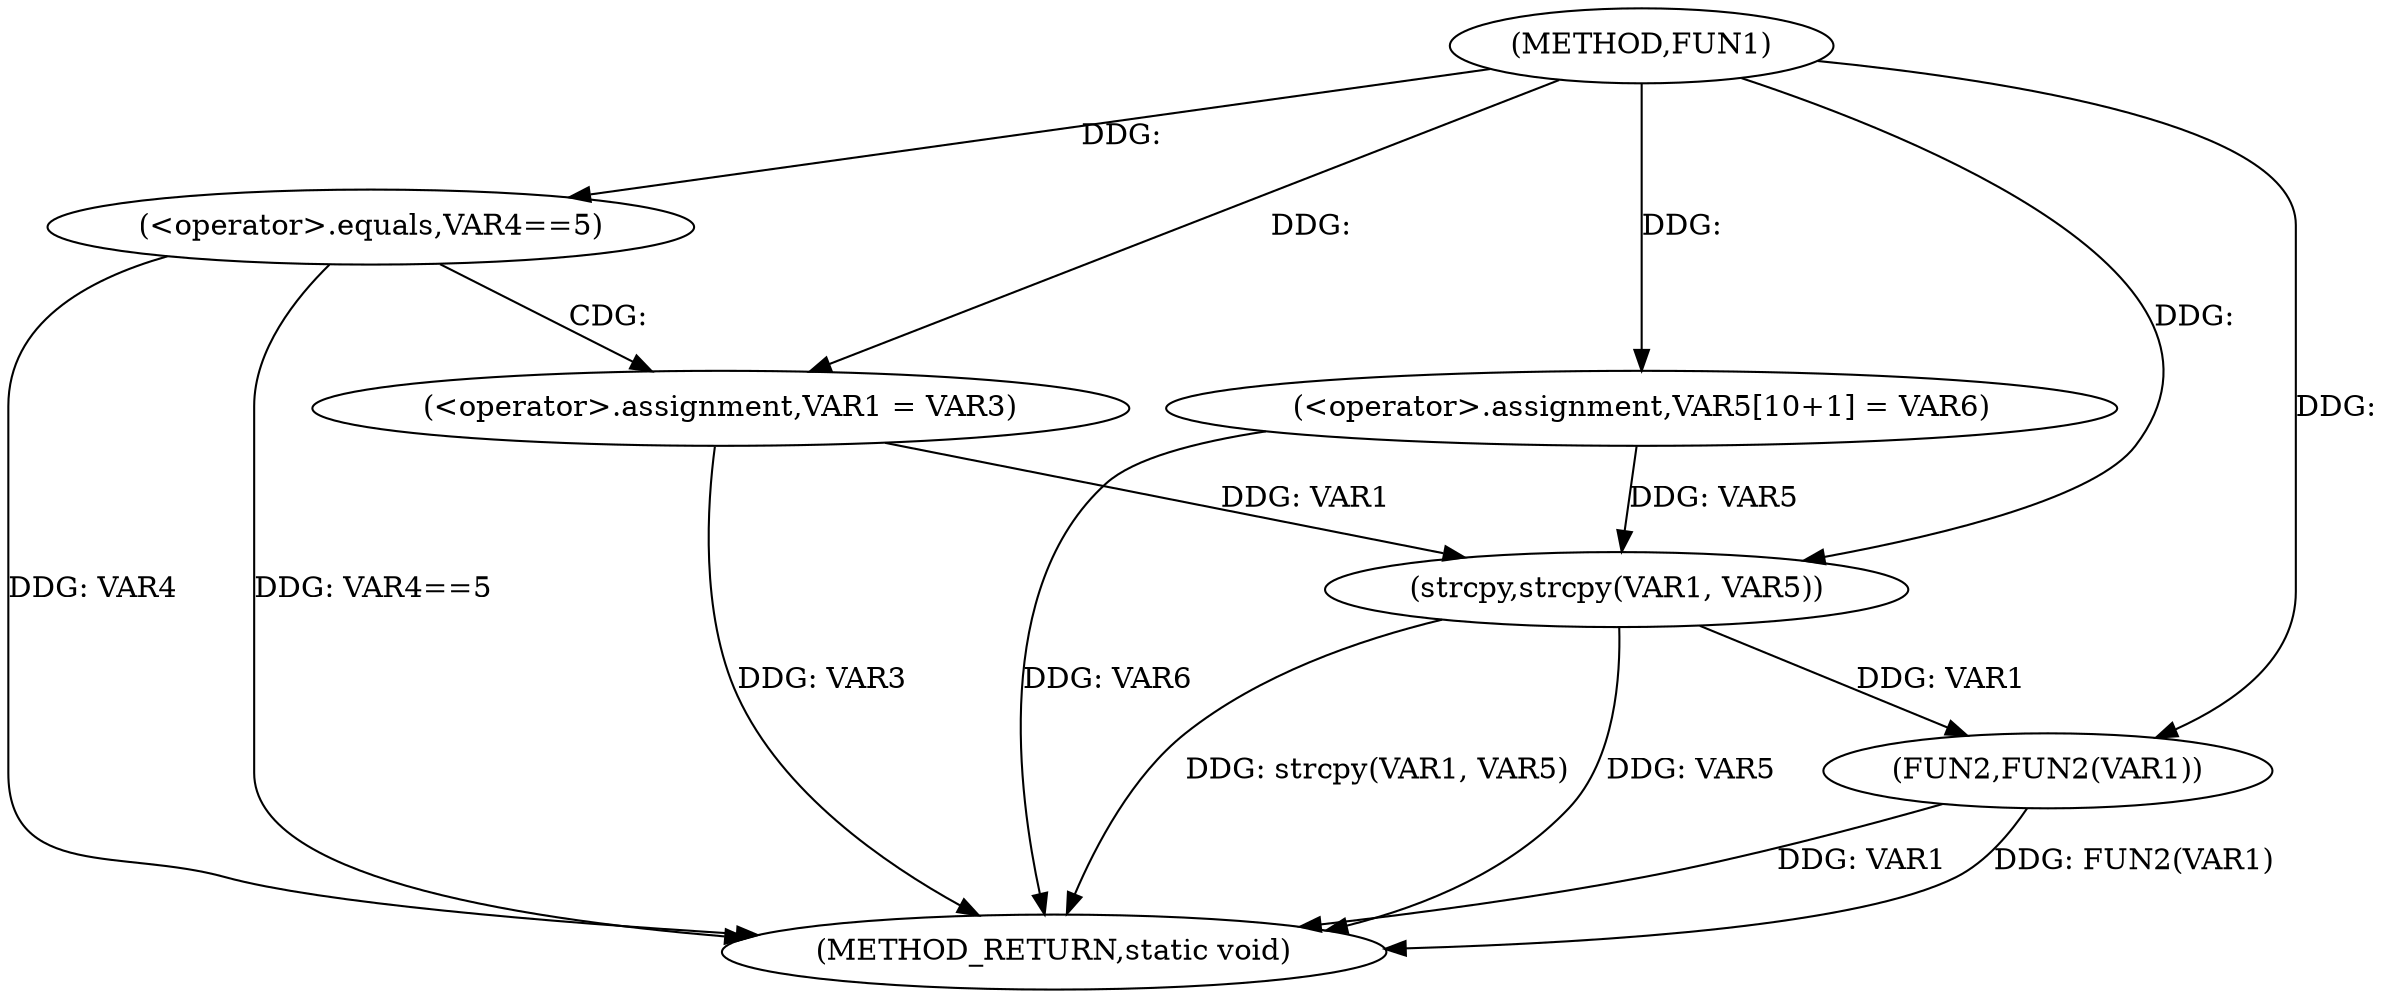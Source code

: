digraph FUN1 {  
"1000100" [label = "(METHOD,FUN1)" ]
"1000123" [label = "(METHOD_RETURN,static void)" ]
"1000106" [label = "(<operator>.equals,VAR4==5)" ]
"1000110" [label = "(<operator>.assignment,VAR1 = VAR3)" ]
"1000115" [label = "(<operator>.assignment,VAR5[10+1] = VAR6)" ]
"1000118" [label = "(strcpy,strcpy(VAR1, VAR5))" ]
"1000121" [label = "(FUN2,FUN2(VAR1))" ]
  "1000115" -> "1000123"  [ label = "DDG: VAR6"] 
  "1000106" -> "1000123"  [ label = "DDG: VAR4"] 
  "1000118" -> "1000123"  [ label = "DDG: strcpy(VAR1, VAR5)"] 
  "1000110" -> "1000123"  [ label = "DDG: VAR3"] 
  "1000121" -> "1000123"  [ label = "DDG: VAR1"] 
  "1000106" -> "1000123"  [ label = "DDG: VAR4==5"] 
  "1000121" -> "1000123"  [ label = "DDG: FUN2(VAR1)"] 
  "1000118" -> "1000123"  [ label = "DDG: VAR5"] 
  "1000100" -> "1000106"  [ label = "DDG: "] 
  "1000100" -> "1000110"  [ label = "DDG: "] 
  "1000100" -> "1000115"  [ label = "DDG: "] 
  "1000110" -> "1000118"  [ label = "DDG: VAR1"] 
  "1000100" -> "1000118"  [ label = "DDG: "] 
  "1000115" -> "1000118"  [ label = "DDG: VAR5"] 
  "1000118" -> "1000121"  [ label = "DDG: VAR1"] 
  "1000100" -> "1000121"  [ label = "DDG: "] 
  "1000106" -> "1000110"  [ label = "CDG: "] 
}
